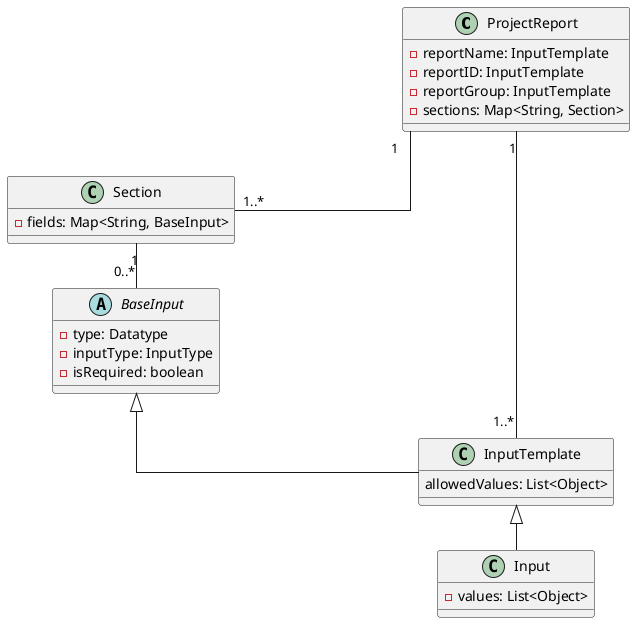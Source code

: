 @startuml Transparent_new_frontend_datastructure

skinparam linetype ortho
skinparam nodesep 450
skinparam ranksep 45

Class ProjectReport{
- reportName: InputTemplate
- reportID: InputTemplate
- reportGroup: InputTemplate
- sections: Map<String, Section>
}
Class Section{
- fields: Map<String, BaseInput>
}
abstract Class BaseInput{
- type: Datatype
- inputType: InputType
- isRequired: boolean
}
Class InputTemplate{
allowedValues: List<Object>
}
Class Input{
- values: List<Object>
}
ProjectReport "1" -- "1..*" InputTemplate

BaseInput <|-- InputTemplate
InputTemplate <|-- Input

ProjectReport "1" -- "1..*" Section

Section "1" -- "0..*" BaseInput
@enduml